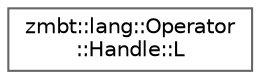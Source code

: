 digraph "Graphical Class Hierarchy"
{
 // LATEX_PDF_SIZE
  bgcolor="transparent";
  edge [fontname=Helvetica,fontsize=10,labelfontname=Helvetica,labelfontsize=10];
  node [fontname=Helvetica,fontsize=10,shape=box,height=0.2,width=0.4];
  rankdir="LR";
  Node0 [id="Node000000",label="zmbt::lang::Operator\l::Handle::L",height=0.2,width=0.4,color="grey40", fillcolor="white", style="filled",URL="$structzmbt_1_1lang_1_1Operator_1_1Handle_1_1L.html",tooltip=" "];
}
